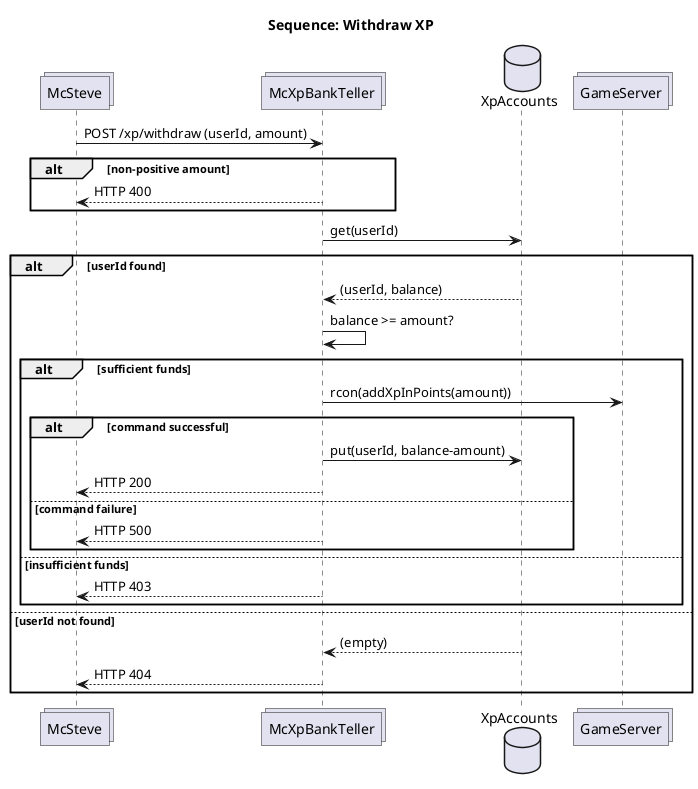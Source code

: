 @startuml sequence_withdraw_direct

title Sequence: Withdraw XP

collections McSteve
collections McXpBankTeller
database XpAccounts
collections GameServer

McSteve -> McXpBankTeller: POST /xp/withdraw (userId, amount)
alt non-positive amount
    McSteve <-- McXpBankTeller: HTTP 400
end

' Withdraw Approver App
McXpBankTeller -> XpAccounts: get(userId)
alt userId found
    McXpBankTeller <-- XpAccounts: (userId, balance)
    McXpBankTeller -> McXpBankTeller: balance >= amount?
    alt sufficient funds
        McXpBankTeller -> GameServer: rcon(addXpInPoints(amount))
        alt command successful
            McXpBankTeller -> XpAccounts: put(userId, balance-amount)
            McSteve <-- McXpBankTeller: HTTP 200
        else command failure
            McSteve <-- McXpBankTeller: HTTP 500
        end
    else insufficient funds
        McSteve <-- McXpBankTeller: HTTP 403
    end
else userId not found
    McXpBankTeller <-- XpAccounts: (empty)
    McSteve <-- McXpBankTeller: HTTP 404
end

@enduml
